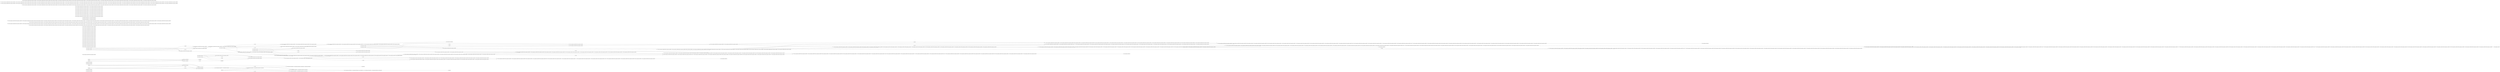 digraph g {
    // header
    rankdir=LR;
    margin=0.01;
    node [shape="plaintext"];
    edge [arrowhead="diamond"];
    // circuit 
    and3994 [label="(not full_adderA and full_adderB)", image="../../gates/and_noleads.png"];
    and4003 [label="(not full_adderB and full_adderA)", image="../../gates/and_noleads.png"];
    and4020 [label="(((not full_adderA and full_adderB) or (not full_adderB and full_adderA)) and not full_adderCin)", image="../../gates/and_noleads.png"];
    and4029 [label="(not full_adderA and full_adderB)", image="../../gates/and_noleads.png"];
    and4038 [label="(not full_adderB and full_adderA)", image="../../gates/and_noleads.png"];
    and4055 [label="(not ((not full_adderA and full_adderB) or (not full_adderB and full_adderA)) and full_adderCin)", image="../../gates/and_noleads.png"];
    and4188 [label="(not full_adderA and full_adderB)", image="../../gates/and_noleads.png"];
    and4197 [label="(not full_adderB and full_adderA)", image="../../gates/and_noleads.png"];
    and4213 [label="(((not full_adderA and full_adderB) or (not full_adderB and full_adderA)) and full_adderCin)", image="../../gates/and_noleads.png"];
    and4221 [label="(full_adderA and full_adderB)", image="../../gates/and_noleads.png"];
    and4257 [label="(half_adderA and half_adderB)", image="../../gates/and_noleads.png"];
    and4557 [label="(not four_bit_ripple_carry_addera0 and four_bit_ripple_carry_adderb0)", image="../../gates/and_noleads.png"];
    and4566 [label="(not four_bit_ripple_carry_adderb0 and four_bit_ripple_carry_addera0)", image="../../gates/and_noleads.png"];
    and4583 [label="(((not four_bit_ripple_carry_addera0 and four_bit_ripple_carry_adderb0) or (not four_bit_ripple_carry_adderb0 and four_bit_ripple_carry_addera0)) and not four_bit_ripple_carry_adderCin)", image="../../gates/and_noleads.png"];
    and4592 [label="(not four_bit_ripple_carry_addera0 and four_bit_ripple_carry_adderb0)", image="../../gates/and_noleads.png"];
    and4601 [label="(not four_bit_ripple_carry_adderb0 and four_bit_ripple_carry_addera0)", image="../../gates/and_noleads.png"];
    and4618 [label="(not ((not four_bit_ripple_carry_addera0 and four_bit_ripple_carry_adderb0) or (not four_bit_ripple_carry_adderb0 and four_bit_ripple_carry_addera0)) and four_bit_ripple_carry_adderCin)", image="../../gates/and_noleads.png"];
    and4751 [label="(not four_bit_ripple_carry_addera0 and four_bit_ripple_carry_adderb0)", image="../../gates/and_noleads.png"];
    and4760 [label="(not four_bit_ripple_carry_adderb0 and four_bit_ripple_carry_addera0)", image="../../gates/and_noleads.png"];
    and4776 [label="(((not four_bit_ripple_carry_addera0 and four_bit_ripple_carry_adderb0) or (not four_bit_ripple_carry_adderb0 and four_bit_ripple_carry_addera0)) and four_bit_ripple_carry_adderCin)", image="../../gates/and_noleads.png"];
    and4784 [label="(four_bit_ripple_carry_addera0 and four_bit_ripple_carry_adderb0)", image="../../gates/and_noleads.png"];
    and5037 [label="(not four_bit_ripple_carry_addera1 and four_bit_ripple_carry_adderb1)", image="../../gates/and_noleads.png"];
    and5046 [label="(not four_bit_ripple_carry_adderb1 and four_bit_ripple_carry_addera1)", image="../../gates/and_noleads.png"];
    and5072 [label="(not four_bit_ripple_carry_addera1 and four_bit_ripple_carry_adderb1)", image="../../gates/and_noleads.png"];
    and5081 [label="(not four_bit_ripple_carry_adderb1 and four_bit_ripple_carry_addera1)", image="../../gates/and_noleads.png"];
    and5231 [label="(not four_bit_ripple_carry_addera1 and four_bit_ripple_carry_adderb1)", image="../../gates/and_noleads.png"];
    and5240 [label="(not four_bit_ripple_carry_adderb1 and four_bit_ripple_carry_addera1)", image="../../gates/and_noleads.png"];
    and5264 [label="(four_bit_ripple_carry_addera1 and four_bit_ripple_carry_adderb1)", image="../../gates/and_noleads.png"];
    and5517 [label="(not four_bit_ripple_carry_addera2 and four_bit_ripple_carry_adderb2)", image="../../gates/and_noleads.png"];
    and5526 [label="(not four_bit_ripple_carry_adderb2 and four_bit_ripple_carry_addera2)", image="../../gates/and_noleads.png"];
    and5552 [label="(not four_bit_ripple_carry_addera2 and four_bit_ripple_carry_adderb2)", image="../../gates/and_noleads.png"];
    and5561 [label="(not four_bit_ripple_carry_adderb2 and four_bit_ripple_carry_addera2)", image="../../gates/and_noleads.png"];
    and5711 [label="(not four_bit_ripple_carry_addera2 and four_bit_ripple_carry_adderb2)", image="../../gates/and_noleads.png"];
    and5720 [label="(not four_bit_ripple_carry_adderb2 and four_bit_ripple_carry_addera2)", image="../../gates/and_noleads.png"];
    and5744 [label="(four_bit_ripple_carry_addera2 and four_bit_ripple_carry_adderb2)", image="../../gates/and_noleads.png"];
    and5997 [label="(not four_bit_ripple_carry_addera3 and four_bit_ripple_carry_adderb3)", image="../../gates/and_noleads.png"];
    and6006 [label="(not four_bit_ripple_carry_adderb3 and four_bit_ripple_carry_addera3)", image="../../gates/and_noleads.png"];
    and6032 [label="(not four_bit_ripple_carry_addera3 and four_bit_ripple_carry_adderb3)", image="../../gates/and_noleads.png"];
    and6041 [label="(not four_bit_ripple_carry_adderb3 and four_bit_ripple_carry_addera3)", image="../../gates/and_noleads.png"];
    and6191 [label="(not four_bit_ripple_carry_addera3 and four_bit_ripple_carry_adderb3)", image="../../gates/and_noleads.png"];
    and6200 [label="(not four_bit_ripple_carry_adderb3 and four_bit_ripple_carry_addera3)", image="../../gates/and_noleads.png"];
    and6224 [label="(four_bit_ripple_carry_addera3 and four_bit_ripple_carry_adderb3)", image="../../gates/and_noleads.png"];
    and6241 [label="(((((not four_bit_ripple_carry_addera0 and four_bit_ripple_carry_adderb0) or (not four_bit_ripple_carry_adderb0 and four_bit_ripple_carry_addera0)) and four_bit_ripple_carry_adderCin) or (four_bit_ripple_carry_addera0 and four_bit_ripple_carry_adderb0)) and ((not four_bit_ripple_carry_addera1 and four_bit_ripple_carry_adderb1) or (not four_bit_ripple_carry_adderb1 and four_bit_ripple_carry_addera1)))", image="../../gates/and_noleads.png"];
    and6243 [label="(((((((not four_bit_ripple_carry_addera0 and four_bit_ripple_carry_adderb0) or (not four_bit_ripple_carry_adderb0 and four_bit_ripple_carry_addera0)) and four_bit_ripple_carry_adderCin) or (four_bit_ripple_carry_addera0 and four_bit_ripple_carry_adderb0)) and ((not four_bit_ripple_carry_addera1 and four_bit_ripple_carry_adderb1) or (not four_bit_ripple_carry_adderb1 and four_bit_ripple_carry_addera1))) or (four_bit_ripple_carry_addera1 and four_bit_ripple_carry_adderb1)) and ((not four_bit_ripple_carry_addera2 and four_bit_ripple_carry_adderb2) or (not four_bit_ripple_carry_adderb2 and four_bit_ripple_carry_addera2)))", image="../../gates/and_noleads.png"];
    and6248 [label="(((not four_bit_ripple_carry_addera1 and four_bit_ripple_carry_adderb1) or (not four_bit_ripple_carry_adderb1 and four_bit_ripple_carry_addera1)) and not ((((not four_bit_ripple_carry_addera0 and four_bit_ripple_carry_adderb0) or (not four_bit_ripple_carry_adderb0 and four_bit_ripple_carry_addera0)) and four_bit_ripple_carry_adderCin) or (four_bit_ripple_carry_addera0 and four_bit_ripple_carry_adderb0)))", image="../../gates/and_noleads.png"];
    and6249 [label="(((((not four_bit_ripple_carry_addera0 and four_bit_ripple_carry_adderb0) or (not four_bit_ripple_carry_adderb0 and four_bit_ripple_carry_addera0)) and four_bit_ripple_carry_adderCin) or (four_bit_ripple_carry_addera0 and four_bit_ripple_carry_adderb0)) and not ((not four_bit_ripple_carry_addera1 and four_bit_ripple_carry_adderb1) or (not four_bit_ripple_carry_adderb1 and four_bit_ripple_carry_addera1)))", image="../../gates/and_noleads.png"];
    and6252 [label="(((not four_bit_ripple_carry_addera2 and four_bit_ripple_carry_adderb2) or (not four_bit_ripple_carry_adderb2 and four_bit_ripple_carry_addera2)) and not ((((((not four_bit_ripple_carry_addera0 and four_bit_ripple_carry_adderb0) or (not four_bit_ripple_carry_adderb0 and four_bit_ripple_carry_addera0)) and four_bit_ripple_carry_adderCin) or (four_bit_ripple_carry_addera0 and four_bit_ripple_carry_adderb0)) and ((not four_bit_ripple_carry_addera1 and four_bit_ripple_carry_adderb1) or (not four_bit_ripple_carry_adderb1 and four_bit_ripple_carry_addera1))) or (four_bit_ripple_carry_addera1 and four_bit_ripple_carry_adderb1)))", image="../../gates/and_noleads.png"];
    and6253 [label="(((((((not four_bit_ripple_carry_addera0 and four_bit_ripple_carry_adderb0) or (not four_bit_ripple_carry_adderb0 and four_bit_ripple_carry_addera0)) and four_bit_ripple_carry_adderCin) or (four_bit_ripple_carry_addera0 and four_bit_ripple_carry_adderb0)) and ((not four_bit_ripple_carry_addera1 and four_bit_ripple_carry_adderb1) or (not four_bit_ripple_carry_adderb1 and four_bit_ripple_carry_addera1))) or (four_bit_ripple_carry_addera1 and four_bit_ripple_carry_adderb1)) and not ((not four_bit_ripple_carry_addera2 and four_bit_ripple_carry_adderb2) or (not four_bit_ripple_carry_adderb2 and four_bit_ripple_carry_addera2)))", image="../../gates/and_noleads.png"];
    and6256 [label="(((not four_bit_ripple_carry_addera3 and four_bit_ripple_carry_adderb3) or (not four_bit_ripple_carry_adderb3 and four_bit_ripple_carry_addera3)) and not ((((((((not four_bit_ripple_carry_addera0 and four_bit_ripple_carry_adderb0) or (not four_bit_ripple_carry_adderb0 and four_bit_ripple_carry_addera0)) and four_bit_ripple_carry_adderCin) or (four_bit_ripple_carry_addera0 and four_bit_ripple_carry_adderb0)) and ((not four_bit_ripple_carry_addera1 and four_bit_ripple_carry_adderb1) or (not four_bit_ripple_carry_adderb1 and four_bit_ripple_carry_addera1))) or (four_bit_ripple_carry_addera1 and four_bit_ripple_carry_adderb1)) and ((not four_bit_ripple_carry_addera2 and four_bit_ripple_carry_adderb2) or (not four_bit_ripple_carry_adderb2 and four_bit_ripple_carry_addera2))) or (four_bit_ripple_carry_addera2 and four_bit_ripple_carry_adderb2)))", image="../../gates/and_noleads.png"];
    and6257 [label="(((((((((not four_bit_ripple_carry_addera0 and four_bit_ripple_carry_adderb0) or (not four_bit_ripple_carry_adderb0 and four_bit_ripple_carry_addera0)) and four_bit_ripple_carry_adderCin) or (four_bit_ripple_carry_addera0 and four_bit_ripple_carry_adderb0)) and ((not four_bit_ripple_carry_addera1 and four_bit_ripple_carry_adderb1) or (not four_bit_ripple_carry_adderb1 and four_bit_ripple_carry_addera1))) or (four_bit_ripple_carry_addera1 and four_bit_ripple_carry_adderb1)) and ((not four_bit_ripple_carry_addera2 and four_bit_ripple_carry_adderb2) or (not four_bit_ripple_carry_adderb2 and four_bit_ripple_carry_addera2))) or (four_bit_ripple_carry_addera2 and four_bit_ripple_carry_adderb2)) and not ((not four_bit_ripple_carry_addera3 and four_bit_ripple_carry_adderb3) or (not four_bit_ripple_carry_adderb3 and four_bit_ripple_carry_addera3)))", image="../../gates/and_noleads.png"];
    and6259 [label="(((((((((not four_bit_ripple_carry_addera0 and four_bit_ripple_carry_adderb0) or (not four_bit_ripple_carry_adderb0 and four_bit_ripple_carry_addera0)) and four_bit_ripple_carry_adderCin) or (four_bit_ripple_carry_addera0 and four_bit_ripple_carry_adderb0)) and ((not four_bit_ripple_carry_addera1 and four_bit_ripple_carry_adderb1) or (not four_bit_ripple_carry_adderb1 and four_bit_ripple_carry_addera1))) or (four_bit_ripple_carry_addera1 and four_bit_ripple_carry_adderb1)) and ((not four_bit_ripple_carry_addera2 and four_bit_ripple_carry_adderb2) or (not four_bit_ripple_carry_adderb2 and four_bit_ripple_carry_addera2))) or (four_bit_ripple_carry_addera2 and four_bit_ripple_carry_adderb2)) and ((not four_bit_ripple_carry_addera3 and four_bit_ripple_carry_adderb3) or (not four_bit_ripple_carry_adderb3 and four_bit_ripple_carry_addera3)))", image="../../gates/and_noleads.png"];
    and6261 [label="(((((((not four_bit_ripple_carry_addera0 and four_bit_ripple_carry_adderb0) or (not four_bit_ripple_carry_adderb0 and four_bit_ripple_carry_addera0)) and four_bit_ripple_carry_adderCin) or (four_bit_ripple_carry_addera0 and four_bit_ripple_carry_adderb0)) and ((not four_bit_ripple_carry_addera1 and four_bit_ripple_carry_adderb1) or (not four_bit_ripple_carry_adderb1 and four_bit_ripple_carry_addera1))) or (four_bit_ripple_carry_addera1 and four_bit_ripple_carry_adderb1)) and ((not four_bit_ripple_carry_addera2 and four_bit_ripple_carry_adderb2) or (not four_bit_ripple_carry_adderb2 and four_bit_ripple_carry_addera2)))", image="../../gates/and_noleads.png"];
    and6263 [label="(((((((((not four_bit_ripple_carry_addera0 and four_bit_ripple_carry_adderb0) or (not four_bit_ripple_carry_adderb0 and four_bit_ripple_carry_addera0)) and four_bit_ripple_carry_adderCin) or (four_bit_ripple_carry_addera0 and four_bit_ripple_carry_adderb0)) and ((not four_bit_ripple_carry_addera1 and four_bit_ripple_carry_adderb1) or (not four_bit_ripple_carry_adderb1 and four_bit_ripple_carry_addera1))) or (four_bit_ripple_carry_addera1 and four_bit_ripple_carry_adderb1)) and ((not four_bit_ripple_carry_addera2 and four_bit_ripple_carry_adderb2) or (not four_bit_ripple_carry_adderb2 and four_bit_ripple_carry_addera2))) or (four_bit_ripple_carry_addera2 and four_bit_ripple_carry_adderb2)) and ((not four_bit_ripple_carry_addera3 and four_bit_ripple_carry_adderb3) or (not four_bit_ripple_carry_adderb3 and four_bit_ripple_carry_addera3)))", image="../../gates/and_noleads.png"];
    and6266 [label="(((((((((not four_bit_ripple_carry_addera0 and four_bit_ripple_carry_adderb0) or (not four_bit_ripple_carry_adderb0 and four_bit_ripple_carry_addera0)) and four_bit_ripple_carry_adderCin) or (four_bit_ripple_carry_addera0 and four_bit_ripple_carry_adderb0)) and ((not four_bit_ripple_carry_addera1 and four_bit_ripple_carry_adderb1) or (not four_bit_ripple_carry_adderb1 and four_bit_ripple_carry_addera1))) or (four_bit_ripple_carry_addera1 and four_bit_ripple_carry_adderb1)) and ((not four_bit_ripple_carry_addera2 and four_bit_ripple_carry_adderb2) or (not four_bit_ripple_carry_adderb2 and four_bit_ripple_carry_addera2))) or (four_bit_ripple_carry_addera2 and four_bit_ripple_carry_adderb2)) and not ((((((((((not four_bit_ripple_carry_addera0 and four_bit_ripple_carry_adderb0) or (not four_bit_ripple_carry_adderb0 and four_bit_ripple_carry_addera0)) and four_bit_ripple_carry_adderCin) or (four_bit_ripple_carry_addera0 and four_bit_ripple_carry_adderb0)) and ((not four_bit_ripple_carry_addera1 and four_bit_ripple_carry_adderb1) or (not four_bit_ripple_carry_adderb1 and four_bit_ripple_carry_addera1))) or (four_bit_ripple_carry_addera1 and four_bit_ripple_carry_adderb1)) and ((not four_bit_ripple_carry_addera2 and four_bit_ripple_carry_adderb2) or (not four_bit_ripple_carry_adderb2 and four_bit_ripple_carry_addera2))) or (four_bit_ripple_carry_addera2 and four_bit_ripple_carry_adderb2)) and ((not four_bit_ripple_carry_addera3 and four_bit_ripple_carry_adderb3) or (not four_bit_ripple_carry_adderb3 and four_bit_ripple_carry_addera3))) or (four_bit_ripple_carry_addera3 and four_bit_ripple_carry_adderb3)))", image="../../gates/and_noleads.png"];
    and6267 [label="(((((((((not four_bit_ripple_carry_addera0 and four_bit_ripple_carry_adderb0) or (not four_bit_ripple_carry_adderb0 and four_bit_ripple_carry_addera0)) and four_bit_ripple_carry_adderCin) or (four_bit_ripple_carry_addera0 and four_bit_ripple_carry_adderb0)) and ((not four_bit_ripple_carry_addera1 and four_bit_ripple_carry_adderb1) or (not four_bit_ripple_carry_adderb1 and four_bit_ripple_carry_addera1))) or (four_bit_ripple_carry_addera1 and four_bit_ripple_carry_adderb1)) and ((not four_bit_ripple_carry_addera2 and four_bit_ripple_carry_adderb2) or (not four_bit_ripple_carry_adderb2 and four_bit_ripple_carry_addera2))) or (four_bit_ripple_carry_addera2 and four_bit_ripple_carry_adderb2)) and ((not four_bit_ripple_carry_addera3 and four_bit_ripple_carry_adderb3) or (not four_bit_ripple_carry_adderb3 and four_bit_ripple_carry_addera3)))", image="../../gates/and_noleads.png"];
    and6269 [label="(((((((not four_bit_ripple_carry_addera0 and four_bit_ripple_carry_adderb0) or (not four_bit_ripple_carry_adderb0 and four_bit_ripple_carry_addera0)) and four_bit_ripple_carry_adderCin) or (four_bit_ripple_carry_addera0 and four_bit_ripple_carry_adderb0)) and ((not four_bit_ripple_carry_addera1 and four_bit_ripple_carry_adderb1) or (not four_bit_ripple_carry_adderb1 and four_bit_ripple_carry_addera1))) or (four_bit_ripple_carry_addera1 and four_bit_ripple_carry_adderb1)) and ((not four_bit_ripple_carry_addera2 and four_bit_ripple_carry_adderb2) or (not four_bit_ripple_carry_adderb2 and four_bit_ripple_carry_addera2)))", image="../../gates/and_noleads.png"];
    and6272 [label="(((((((((((not four_bit_ripple_carry_addera0 and four_bit_ripple_carry_adderb0) or (not four_bit_ripple_carry_adderb0 and four_bit_ripple_carry_addera0)) and four_bit_ripple_carry_adderCin) or (four_bit_ripple_carry_addera0 and four_bit_ripple_carry_adderb0)) and ((not four_bit_ripple_carry_addera1 and four_bit_ripple_carry_adderb1) or (not four_bit_ripple_carry_adderb1 and four_bit_ripple_carry_addera1))) or (four_bit_ripple_carry_addera1 and four_bit_ripple_carry_adderb1)) and ((not four_bit_ripple_carry_addera2 and four_bit_ripple_carry_adderb2) or (not four_bit_ripple_carry_adderb2 and four_bit_ripple_carry_addera2))) or (four_bit_ripple_carry_addera2 and four_bit_ripple_carry_adderb2)) and ((not four_bit_ripple_carry_addera3 and four_bit_ripple_carry_adderb3) or (not four_bit_ripple_carry_adderb3 and four_bit_ripple_carry_addera3))) or (four_bit_ripple_carry_addera3 and four_bit_ripple_carry_adderb3)) and not ((((((((not four_bit_ripple_carry_addera0 and four_bit_ripple_carry_adderb0) or (not four_bit_ripple_carry_adderb0 and four_bit_ripple_carry_addera0)) and four_bit_ripple_carry_adderCin) or (four_bit_ripple_carry_addera0 and four_bit_ripple_carry_adderb0)) and ((not four_bit_ripple_carry_addera1 and four_bit_ripple_carry_adderb1) or (not four_bit_ripple_carry_adderb1 and four_bit_ripple_carry_addera1))) or (four_bit_ripple_carry_addera1 and four_bit_ripple_carry_adderb1)) and ((not four_bit_ripple_carry_addera2 and four_bit_ripple_carry_adderb2) or (not four_bit_ripple_carry_adderb2 and four_bit_ripple_carry_addera2))) or (four_bit_ripple_carry_addera2 and four_bit_ripple_carry_adderb2)))", image="../../gates/and_noleads.png"];
    or4011 [label="((not full_adderA and full_adderB) or (not full_adderB and full_adderA))", image="../../gates/or_noleads.png"];
    or4046 [label="((not full_adderA and full_adderB) or (not full_adderB and full_adderA))", image="../../gates/or_noleads.png"];
    or4063 [label="((((not full_adderA and full_adderB) or (not full_adderB and full_adderA)) and not full_adderCin) or (not ((not full_adderA and full_adderB) or (not full_adderB and full_adderA)) and full_adderCin))", image="../../gates/or_noleads.png"];
    or4205 [label="((not full_adderA and full_adderB) or (not full_adderB and full_adderA))", image="../../gates/or_noleads.png"];
    or4229 [label="((((not full_adderA and full_adderB) or (not full_adderB and full_adderA)) and full_adderCin) or (full_adderA and full_adderB))", image="../../gates/or_noleads.png"];
    or4247 [label="(half_adderA or half_adderB)", image="../../gates/or_noleads.png"];
    or4574 [label="((not four_bit_ripple_carry_addera0 and four_bit_ripple_carry_adderb0) or (not four_bit_ripple_carry_adderb0 and four_bit_ripple_carry_addera0))", image="../../gates/or_noleads.png"];
    or4609 [label="((not four_bit_ripple_carry_addera0 and four_bit_ripple_carry_adderb0) or (not four_bit_ripple_carry_adderb0 and four_bit_ripple_carry_addera0))", image="../../gates/or_noleads.png"];
    or4626 [label="((((not four_bit_ripple_carry_addera0 and four_bit_ripple_carry_adderb0) or (not four_bit_ripple_carry_adderb0 and four_bit_ripple_carry_addera0)) and not four_bit_ripple_carry_adderCin) or (not ((not four_bit_ripple_carry_addera0 and four_bit_ripple_carry_adderb0) or (not four_bit_ripple_carry_adderb0 and four_bit_ripple_carry_addera0)) and four_bit_ripple_carry_adderCin))", image="../../gates/or_noleads.png"];
    or4768 [label="((not four_bit_ripple_carry_addera0 and four_bit_ripple_carry_adderb0) or (not four_bit_ripple_carry_adderb0 and four_bit_ripple_carry_addera0))", image="../../gates/or_noleads.png"];
    or4792 [label="((((not four_bit_ripple_carry_addera0 and four_bit_ripple_carry_adderb0) or (not four_bit_ripple_carry_adderb0 and four_bit_ripple_carry_addera0)) and four_bit_ripple_carry_adderCin) or (four_bit_ripple_carry_addera0 and four_bit_ripple_carry_adderb0))", image="../../gates/or_noleads.png"];
    or5054 [label="((not four_bit_ripple_carry_addera1 and four_bit_ripple_carry_adderb1) or (not four_bit_ripple_carry_adderb1 and four_bit_ripple_carry_addera1))", image="../../gates/or_noleads.png"];
    or5089 [label="((not four_bit_ripple_carry_addera1 and four_bit_ripple_carry_adderb1) or (not four_bit_ripple_carry_adderb1 and four_bit_ripple_carry_addera1))", image="../../gates/or_noleads.png"];
    or5248 [label="((not four_bit_ripple_carry_addera1 and four_bit_ripple_carry_adderb1) or (not four_bit_ripple_carry_adderb1 and four_bit_ripple_carry_addera1))", image="../../gates/or_noleads.png"];
    or5534 [label="((not four_bit_ripple_carry_addera2 and four_bit_ripple_carry_adderb2) or (not four_bit_ripple_carry_adderb2 and four_bit_ripple_carry_addera2))", image="../../gates/or_noleads.png"];
    or5569 [label="((not four_bit_ripple_carry_addera2 and four_bit_ripple_carry_adderb2) or (not four_bit_ripple_carry_adderb2 and four_bit_ripple_carry_addera2))", image="../../gates/or_noleads.png"];
    or5728 [label="((not four_bit_ripple_carry_addera2 and four_bit_ripple_carry_adderb2) or (not four_bit_ripple_carry_adderb2 and four_bit_ripple_carry_addera2))", image="../../gates/or_noleads.png"];
    or6014 [label="((not four_bit_ripple_carry_addera3 and four_bit_ripple_carry_adderb3) or (not four_bit_ripple_carry_adderb3 and four_bit_ripple_carry_addera3))", image="../../gates/or_noleads.png"];
    or6049 [label="((not four_bit_ripple_carry_addera3 and four_bit_ripple_carry_adderb3) or (not four_bit_ripple_carry_adderb3 and four_bit_ripple_carry_addera3))", image="../../gates/or_noleads.png"];
    or6208 [label="((not four_bit_ripple_carry_addera3 and four_bit_ripple_carry_adderb3) or (not four_bit_ripple_carry_adderb3 and four_bit_ripple_carry_addera3))", image="../../gates/or_noleads.png"];
    or6242 [label="((((((not four_bit_ripple_carry_addera0 and four_bit_ripple_carry_adderb0) or (not four_bit_ripple_carry_adderb0 and four_bit_ripple_carry_addera0)) and four_bit_ripple_carry_adderCin) or (four_bit_ripple_carry_addera0 and four_bit_ripple_carry_adderb0)) and ((not four_bit_ripple_carry_addera1 and four_bit_ripple_carry_adderb1) or (not four_bit_ripple_carry_adderb1 and four_bit_ripple_carry_addera1))) or (four_bit_ripple_carry_addera1 and four_bit_ripple_carry_adderb1))", image="../../gates/or_noleads.png"];
    or6244 [label="((((((((not four_bit_ripple_carry_addera0 and four_bit_ripple_carry_adderb0) or (not four_bit_ripple_carry_adderb0 and four_bit_ripple_carry_addera0)) and four_bit_ripple_carry_adderCin) or (four_bit_ripple_carry_addera0 and four_bit_ripple_carry_adderb0)) and ((not four_bit_ripple_carry_addera1 and four_bit_ripple_carry_adderb1) or (not four_bit_ripple_carry_adderb1 and four_bit_ripple_carry_addera1))) or (four_bit_ripple_carry_addera1 and four_bit_ripple_carry_adderb1)) and ((not four_bit_ripple_carry_addera2 and four_bit_ripple_carry_adderb2) or (not four_bit_ripple_carry_adderb2 and four_bit_ripple_carry_addera2))) or (four_bit_ripple_carry_addera2 and four_bit_ripple_carry_adderb2))", image="../../gates/or_noleads.png"];
    or6250 [label="((((((not four_bit_ripple_carry_addera0 and four_bit_ripple_carry_adderb0) or (not four_bit_ripple_carry_adderb0 and four_bit_ripple_carry_addera0)) and four_bit_ripple_carry_adderCin) or (four_bit_ripple_carry_addera0 and four_bit_ripple_carry_adderb0)) and not ((not four_bit_ripple_carry_addera1 and four_bit_ripple_carry_adderb1) or (not four_bit_ripple_carry_adderb1 and four_bit_ripple_carry_addera1))) or (((not four_bit_ripple_carry_addera1 and four_bit_ripple_carry_adderb1) or (not four_bit_ripple_carry_adderb1 and four_bit_ripple_carry_addera1)) and not ((((not four_bit_ripple_carry_addera0 and four_bit_ripple_carry_adderb0) or (not four_bit_ripple_carry_adderb0 and four_bit_ripple_carry_addera0)) and four_bit_ripple_carry_adderCin) or (four_bit_ripple_carry_addera0 and four_bit_ripple_carry_adderb0))))", image="../../gates/or_noleads.png"];
    or6254 [label="((((((((not four_bit_ripple_carry_addera0 and four_bit_ripple_carry_adderb0) or (not four_bit_ripple_carry_adderb0 and four_bit_ripple_carry_addera0)) and four_bit_ripple_carry_adderCin) or (four_bit_ripple_carry_addera0 and four_bit_ripple_carry_adderb0)) and ((not four_bit_ripple_carry_addera1 and four_bit_ripple_carry_adderb1) or (not four_bit_ripple_carry_adderb1 and four_bit_ripple_carry_addera1))) or (four_bit_ripple_carry_addera1 and four_bit_ripple_carry_adderb1)) and not ((not four_bit_ripple_carry_addera2 and four_bit_ripple_carry_adderb2) or (not four_bit_ripple_carry_adderb2 and four_bit_ripple_carry_addera2))) or (((not four_bit_ripple_carry_addera2 and four_bit_ripple_carry_adderb2) or (not four_bit_ripple_carry_adderb2 and four_bit_ripple_carry_addera2)) and not ((((((not four_bit_ripple_carry_addera0 and four_bit_ripple_carry_adderb0) or (not four_bit_ripple_carry_adderb0 and four_bit_ripple_carry_addera0)) and four_bit_ripple_carry_adderCin) or (four_bit_ripple_carry_addera0 and four_bit_ripple_carry_adderb0)) and ((not four_bit_ripple_carry_addera1 and four_bit_ripple_carry_adderb1) or (not four_bit_ripple_carry_adderb1 and four_bit_ripple_carry_addera1))) or (four_bit_ripple_carry_addera1 and four_bit_ripple_carry_adderb1))))", image="../../gates/or_noleads.png"];
    or6258 [label="((((((((((not four_bit_ripple_carry_addera0 and four_bit_ripple_carry_adderb0) or (not four_bit_ripple_carry_adderb0 and four_bit_ripple_carry_addera0)) and four_bit_ripple_carry_adderCin) or (four_bit_ripple_carry_addera0 and four_bit_ripple_carry_adderb0)) and ((not four_bit_ripple_carry_addera1 and four_bit_ripple_carry_adderb1) or (not four_bit_ripple_carry_adderb1 and four_bit_ripple_carry_addera1))) or (four_bit_ripple_carry_addera1 and four_bit_ripple_carry_adderb1)) and ((not four_bit_ripple_carry_addera2 and four_bit_ripple_carry_adderb2) or (not four_bit_ripple_carry_adderb2 and four_bit_ripple_carry_addera2))) or (four_bit_ripple_carry_addera2 and four_bit_ripple_carry_adderb2)) and not ((not four_bit_ripple_carry_addera3 and four_bit_ripple_carry_adderb3) or (not four_bit_ripple_carry_adderb3 and four_bit_ripple_carry_addera3))) or (((not four_bit_ripple_carry_addera3 and four_bit_ripple_carry_adderb3) or (not four_bit_ripple_carry_adderb3 and four_bit_ripple_carry_addera3)) and not ((((((((not four_bit_ripple_carry_addera0 and four_bit_ripple_carry_adderb0) or (not four_bit_ripple_carry_adderb0 and four_bit_ripple_carry_addera0)) and four_bit_ripple_carry_adderCin) or (four_bit_ripple_carry_addera0 and four_bit_ripple_carry_adderb0)) and ((not four_bit_ripple_carry_addera1 and four_bit_ripple_carry_adderb1) or (not four_bit_ripple_carry_adderb1 and four_bit_ripple_carry_addera1))) or (four_bit_ripple_carry_addera1 and four_bit_ripple_carry_adderb1)) and ((not four_bit_ripple_carry_addera2 and four_bit_ripple_carry_adderb2) or (not four_bit_ripple_carry_adderb2 and four_bit_ripple_carry_addera2))) or (four_bit_ripple_carry_addera2 and four_bit_ripple_carry_adderb2))))", image="../../gates/or_noleads.png"];
    or6260 [label="((((((((((not four_bit_ripple_carry_addera0 and four_bit_ripple_carry_adderb0) or (not four_bit_ripple_carry_adderb0 and four_bit_ripple_carry_addera0)) and four_bit_ripple_carry_adderCin) or (four_bit_ripple_carry_addera0 and four_bit_ripple_carry_adderb0)) and ((not four_bit_ripple_carry_addera1 and four_bit_ripple_carry_adderb1) or (not four_bit_ripple_carry_adderb1 and four_bit_ripple_carry_addera1))) or (four_bit_ripple_carry_addera1 and four_bit_ripple_carry_adderb1)) and ((not four_bit_ripple_carry_addera2 and four_bit_ripple_carry_adderb2) or (not four_bit_ripple_carry_adderb2 and four_bit_ripple_carry_addera2))) or (four_bit_ripple_carry_addera2 and four_bit_ripple_carry_adderb2)) and ((not four_bit_ripple_carry_addera3 and four_bit_ripple_carry_adderb3) or (not four_bit_ripple_carry_adderb3 and four_bit_ripple_carry_addera3))) or (four_bit_ripple_carry_addera3 and four_bit_ripple_carry_adderb3))", image="../../gates/or_noleads.png"];
    or6262 [label="((((((((not four_bit_ripple_carry_addera0 and four_bit_ripple_carry_adderb0) or (not four_bit_ripple_carry_adderb0 and four_bit_ripple_carry_addera0)) and four_bit_ripple_carry_adderCin) or (four_bit_ripple_carry_addera0 and four_bit_ripple_carry_adderb0)) and ((not four_bit_ripple_carry_addera1 and four_bit_ripple_carry_adderb1) or (not four_bit_ripple_carry_adderb1 and four_bit_ripple_carry_addera1))) or (four_bit_ripple_carry_addera1 and four_bit_ripple_carry_adderb1)) and ((not four_bit_ripple_carry_addera2 and four_bit_ripple_carry_adderb2) or (not four_bit_ripple_carry_adderb2 and four_bit_ripple_carry_addera2))) or (four_bit_ripple_carry_addera2 and four_bit_ripple_carry_adderb2))", image="../../gates/or_noleads.png"];
    or6264 [label="((((((((((not four_bit_ripple_carry_addera0 and four_bit_ripple_carry_adderb0) or (not four_bit_ripple_carry_adderb0 and four_bit_ripple_carry_addera0)) and four_bit_ripple_carry_adderCin) or (four_bit_ripple_carry_addera0 and four_bit_ripple_carry_adderb0)) and ((not four_bit_ripple_carry_addera1 and four_bit_ripple_carry_adderb1) or (not four_bit_ripple_carry_adderb1 and four_bit_ripple_carry_addera1))) or (four_bit_ripple_carry_addera1 and four_bit_ripple_carry_adderb1)) and ((not four_bit_ripple_carry_addera2 and four_bit_ripple_carry_adderb2) or (not four_bit_ripple_carry_adderb2 and four_bit_ripple_carry_addera2))) or (four_bit_ripple_carry_addera2 and four_bit_ripple_carry_adderb2)) and ((not four_bit_ripple_carry_addera3 and four_bit_ripple_carry_adderb3) or (not four_bit_ripple_carry_adderb3 and four_bit_ripple_carry_addera3))) or (four_bit_ripple_carry_addera3 and four_bit_ripple_carry_adderb3))", image="../../gates/or_noleads.png"];
    or6268 [label="((((((((((not four_bit_ripple_carry_addera0 and four_bit_ripple_carry_adderb0) or (not four_bit_ripple_carry_adderb0 and four_bit_ripple_carry_addera0)) and four_bit_ripple_carry_adderCin) or (four_bit_ripple_carry_addera0 and four_bit_ripple_carry_adderb0)) and ((not four_bit_ripple_carry_addera1 and four_bit_ripple_carry_adderb1) or (not four_bit_ripple_carry_adderb1 and four_bit_ripple_carry_addera1))) or (four_bit_ripple_carry_addera1 and four_bit_ripple_carry_adderb1)) and ((not four_bit_ripple_carry_addera2 and four_bit_ripple_carry_adderb2) or (not four_bit_ripple_carry_adderb2 and four_bit_ripple_carry_addera2))) or (four_bit_ripple_carry_addera2 and four_bit_ripple_carry_adderb2)) and ((not four_bit_ripple_carry_addera3 and four_bit_ripple_carry_adderb3) or (not four_bit_ripple_carry_adderb3 and four_bit_ripple_carry_addera3))) or (four_bit_ripple_carry_addera3 and four_bit_ripple_carry_adderb3))", image="../../gates/or_noleads.png"];
    or6270 [label="((((((((not four_bit_ripple_carry_addera0 and four_bit_ripple_carry_adderb0) or (not four_bit_ripple_carry_adderb0 and four_bit_ripple_carry_addera0)) and four_bit_ripple_carry_adderCin) or (four_bit_ripple_carry_addera0 and four_bit_ripple_carry_adderb0)) and ((not four_bit_ripple_carry_addera1 and four_bit_ripple_carry_adderb1) or (not four_bit_ripple_carry_adderb1 and four_bit_ripple_carry_addera1))) or (four_bit_ripple_carry_addera1 and four_bit_ripple_carry_adderb1)) and ((not four_bit_ripple_carry_addera2 and four_bit_ripple_carry_adderb2) or (not four_bit_ripple_carry_adderb2 and four_bit_ripple_carry_addera2))) or (four_bit_ripple_carry_addera2 and four_bit_ripple_carry_adderb2))", image="../../gates/or_noleads.png"];
    or6273 [label="((((((((((((not four_bit_ripple_carry_addera0 and four_bit_ripple_carry_adderb0) or (not four_bit_ripple_carry_adderb0 and four_bit_ripple_carry_addera0)) and four_bit_ripple_carry_adderCin) or (four_bit_ripple_carry_addera0 and four_bit_ripple_carry_adderb0)) and ((not four_bit_ripple_carry_addera1 and four_bit_ripple_carry_adderb1) or (not four_bit_ripple_carry_adderb1 and four_bit_ripple_carry_addera1))) or (four_bit_ripple_carry_addera1 and four_bit_ripple_carry_adderb1)) and ((not four_bit_ripple_carry_addera2 and four_bit_ripple_carry_adderb2) or (not four_bit_ripple_carry_adderb2 and four_bit_ripple_carry_addera2))) or (four_bit_ripple_carry_addera2 and four_bit_ripple_carry_adderb2)) and ((not four_bit_ripple_carry_addera3 and four_bit_ripple_carry_adderb3) or (not four_bit_ripple_carry_adderb3 and four_bit_ripple_carry_addera3))) or (four_bit_ripple_carry_addera3 and four_bit_ripple_carry_adderb3)) and not ((((((((not four_bit_ripple_carry_addera0 and four_bit_ripple_carry_adderb0) or (not four_bit_ripple_carry_adderb0 and four_bit_ripple_carry_addera0)) and four_bit_ripple_carry_adderCin) or (four_bit_ripple_carry_addera0 and four_bit_ripple_carry_adderb0)) and ((not four_bit_ripple_carry_addera1 and four_bit_ripple_carry_adderb1) or (not four_bit_ripple_carry_adderb1 and four_bit_ripple_carry_addera1))) or (four_bit_ripple_carry_addera1 and four_bit_ripple_carry_adderb1)) and ((not four_bit_ripple_carry_addera2 and four_bit_ripple_carry_adderb2) or (not four_bit_ripple_carry_adderb2 and four_bit_ripple_carry_addera2))) or (four_bit_ripple_carry_addera2 and four_bit_ripple_carry_adderb2))) or (((((((((not four_bit_ripple_carry_addera0 and four_bit_ripple_carry_adderb0) or (not four_bit_ripple_carry_adderb0 and four_bit_ripple_carry_addera0)) and four_bit_ripple_carry_adderCin) or (four_bit_ripple_carry_addera0 and four_bit_ripple_carry_adderb0)) and ((not four_bit_ripple_carry_addera1 and four_bit_ripple_carry_adderb1) or (not four_bit_ripple_carry_adderb1 and four_bit_ripple_carry_addera1))) or (four_bit_ripple_carry_addera1 and four_bit_ripple_carry_adderb1)) and ((not four_bit_ripple_carry_addera2 and four_bit_ripple_carry_adderb2) or (not four_bit_ripple_carry_adderb2 and four_bit_ripple_carry_addera2))) or (four_bit_ripple_carry_addera2 and four_bit_ripple_carry_adderb2)) and not ((((((((((not four_bit_ripple_carry_addera0 and four_bit_ripple_carry_adderb0) or (not four_bit_ripple_carry_adderb0 and four_bit_ripple_carry_addera0)) and four_bit_ripple_carry_adderCin) or (four_bit_ripple_carry_addera0 and four_bit_ripple_carry_adderb0)) and ((not four_bit_ripple_carry_addera1 and four_bit_ripple_carry_adderb1) or (not four_bit_ripple_carry_adderb1 and four_bit_ripple_carry_addera1))) or (four_bit_ripple_carry_addera1 and four_bit_ripple_carry_adderb1)) and ((not four_bit_ripple_carry_addera2 and four_bit_ripple_carry_adderb2) or (not four_bit_ripple_carry_adderb2 and four_bit_ripple_carry_addera2))) or (four_bit_ripple_carry_addera2 and four_bit_ripple_carry_adderb2)) and ((not four_bit_ripple_carry_addera3 and four_bit_ripple_carry_adderb3) or (not four_bit_ripple_carry_adderb3 and four_bit_ripple_carry_addera3))) or (four_bit_ripple_carry_addera3 and four_bit_ripple_carry_adderb3))))", image="../../gates/or_noleads.png"];
    var3522[label="full_adderS"];
    var3532[label="full_adderCin"];
    var3535[label="full_adderA"];
    var3548[label="full_adderCout"];
    var3550[label="full_adderB"];
    var3564[label="half_adderS"];
    var3565[label="half_adderA"];
    var3569[label="half_adderC"];
    var3571[label="half_adderB"];
    var3573[label="four_bit_ripple_carry_adderV"];
    var3583[label="four_bit_ripple_carry_adderCout"];
    var3585[label="four_bit_ripple_carry_addersum0"];
    var3613[label="four_bit_ripple_carry_adderb0"];
    var3621[label="four_bit_ripple_carry_adderCin"];
    var3623[label="four_bit_ripple_carry_addera0"];
    var3627[label="four_bit_ripple_carry_addersum1"];
    var3658[label="four_bit_ripple_carry_addera1"];
    var3666[label="four_bit_ripple_carry_adderb1"];
    var3669[label="four_bit_ripple_carry_addersum2"];
    var3702[label="four_bit_ripple_carry_adderb2"];
    var3707[label="four_bit_ripple_carry_addera2"];
    var3711[label="four_bit_ripple_carry_addersum3"];
    var3728[label="four_bit_ripple_carry_addera3"];
    var3750[label="four_bit_ripple_carry_adderb3"];
    var3623 -> not4746 ;
    not4746 -> and4592 ;
    var3613 -> and4592 ;
    var3613 -> not4596 ;
    not4596 -> and4566 ;
    var3623 -> and4566 ;
    and4592 -> or4609 ;
    and4566 -> or4609 ;
    or4609 -> and4776 ;
    var3621 -> and4776 ;
    var3623 -> and4784 ;
    var3613 -> and4784 ;
    and4776 -> or4792 ;
    and4784 -> or4792 ;
    var3658 -> not5226 ;
    not5226 -> and5072 ;
    var3666 -> and5072 ;
    var3666 -> not5041 ;
    not5041 -> and5240 ;
    var3658 -> and5240 ;
    and5072 -> or5248 ;
    and5240 -> or5248 ;
    or4792 -> and6241 ;
    or5248 -> and6241 ;
    var3658 -> and5264 ;
    var3666 -> and5264 ;
    and6241 -> or6242 ;
    and5264 -> or6242 ;
    var3707 -> not5706 ;
    not5706 -> and5517 ;
    var3702 -> and5517 ;
    var3702 -> not5521 ;
    not5521 -> and5720 ;
    var3707 -> and5720 ;
    and5517 -> or5728 ;
    and5720 -> or5728 ;
    or6242 -> and6269 ;
    or5728 -> and6269 ;
    var3707 -> and5744 ;
    var3702 -> and5744 ;
    and6269 -> or6262 ;
    and5744 -> or6262 ;
    var3728 -> not5992 ;
    not5992 -> and6191 ;
    var3750 -> and6191 ;
    var3750 -> not6036 ;
    not6036 -> and6041 ;
    var3728 -> and6041 ;
    and6191 -> or6049 ;
    and6041 -> or6049 ;
    or6262 -> and6267 ;
    or6049 -> and6267 ;
    var3728 -> and6224 ;
    var3750 -> and6224 ;
    and6267 -> or6264 ;
    and6224 -> or6264 ;
    or6264 -> var3583 ;
    or6262 -> not6255 ;
    or6264 -> and6272 ;
    not6255 -> and6272 ;
    or6264 -> not6265 ;
    or6262 -> and6266 ;
    not6265 -> and6266 ;
    and6272 -> or6273 ;
    and6266 -> or6273 ;
    or6273 -> var3573 ;
    var3621 -> not4578 ;
    or4609 -> and4583 ;
    not4578 -> and4583 ;
    or4609 -> not4613 ;
    not4613 -> and4618 ;
    var3621 -> and4618 ;
    and4583 -> or4626 ;
    and4618 -> or4626 ;
    or4626 -> var3585 ;
    or5248 -> not5093 ;
    or4792 -> and6249 ;
    not5093 -> and6249 ;
    or4792 -> not6247 ;
    or5248 -> and6248 ;
    not6247 -> and6248 ;
    and6249 -> or6250 ;
    and6248 -> or6250 ;
    or6250 -> var3627 ;
    or5728 -> not5573 ;
    or6242 -> and6253 ;
    not5573 -> and6253 ;
    or6242 -> not6251 ;
    or5728 -> and6252 ;
    not6251 -> and6252 ;
    and6253 -> or6254 ;
    and6252 -> or6254 ;
    or6254 -> var3669 ;
    or6049 -> not6053 ;
    or6262 -> and6257 ;
    not6053 -> and6257 ;
    or6049 -> and6256 ;
    not6255 -> and6256 ;
    and6257 -> or6258 ;
    and6256 -> or6258 ;
    or6258 -> var3711 ;
    var3535 -> not4183 ;
    not4183 -> and4029 ;
    var3550 -> and4029 ;
    var3550 -> not4192 ;
    not4192 -> and4197 ;
    var3535 -> and4197 ;
    and4029 -> or4046 ;
    and4197 -> or4046 ;
    or4046 -> and4213 ;
    var3532 -> and4213 ;
    var3535 -> and4221 ;
    var3550 -> and4221 ;
    and4213 -> or4229 ;
    and4221 -> or4229 ;
    or4229 -> var3548 ;
    var3532 -> not4015 ;
    or4046 -> and4020 ;
    not4015 -> and4020 ;
    or4046 -> not4050 ;
    not4050 -> and4055 ;
    var3532 -> and4055 ;
    and4020 -> or4063 ;
    and4055 -> or4063 ;
    or4063 -> var3522 ;
    var3565 -> and4257 ;
    var3571 -> and4257 ;
    and4257 -> var3569 ;
    var3565 -> or4247 ;
    var3571 -> or4247 ;
    or4247 -> not4251 ;
    not4251 -> var3564 ;
}
